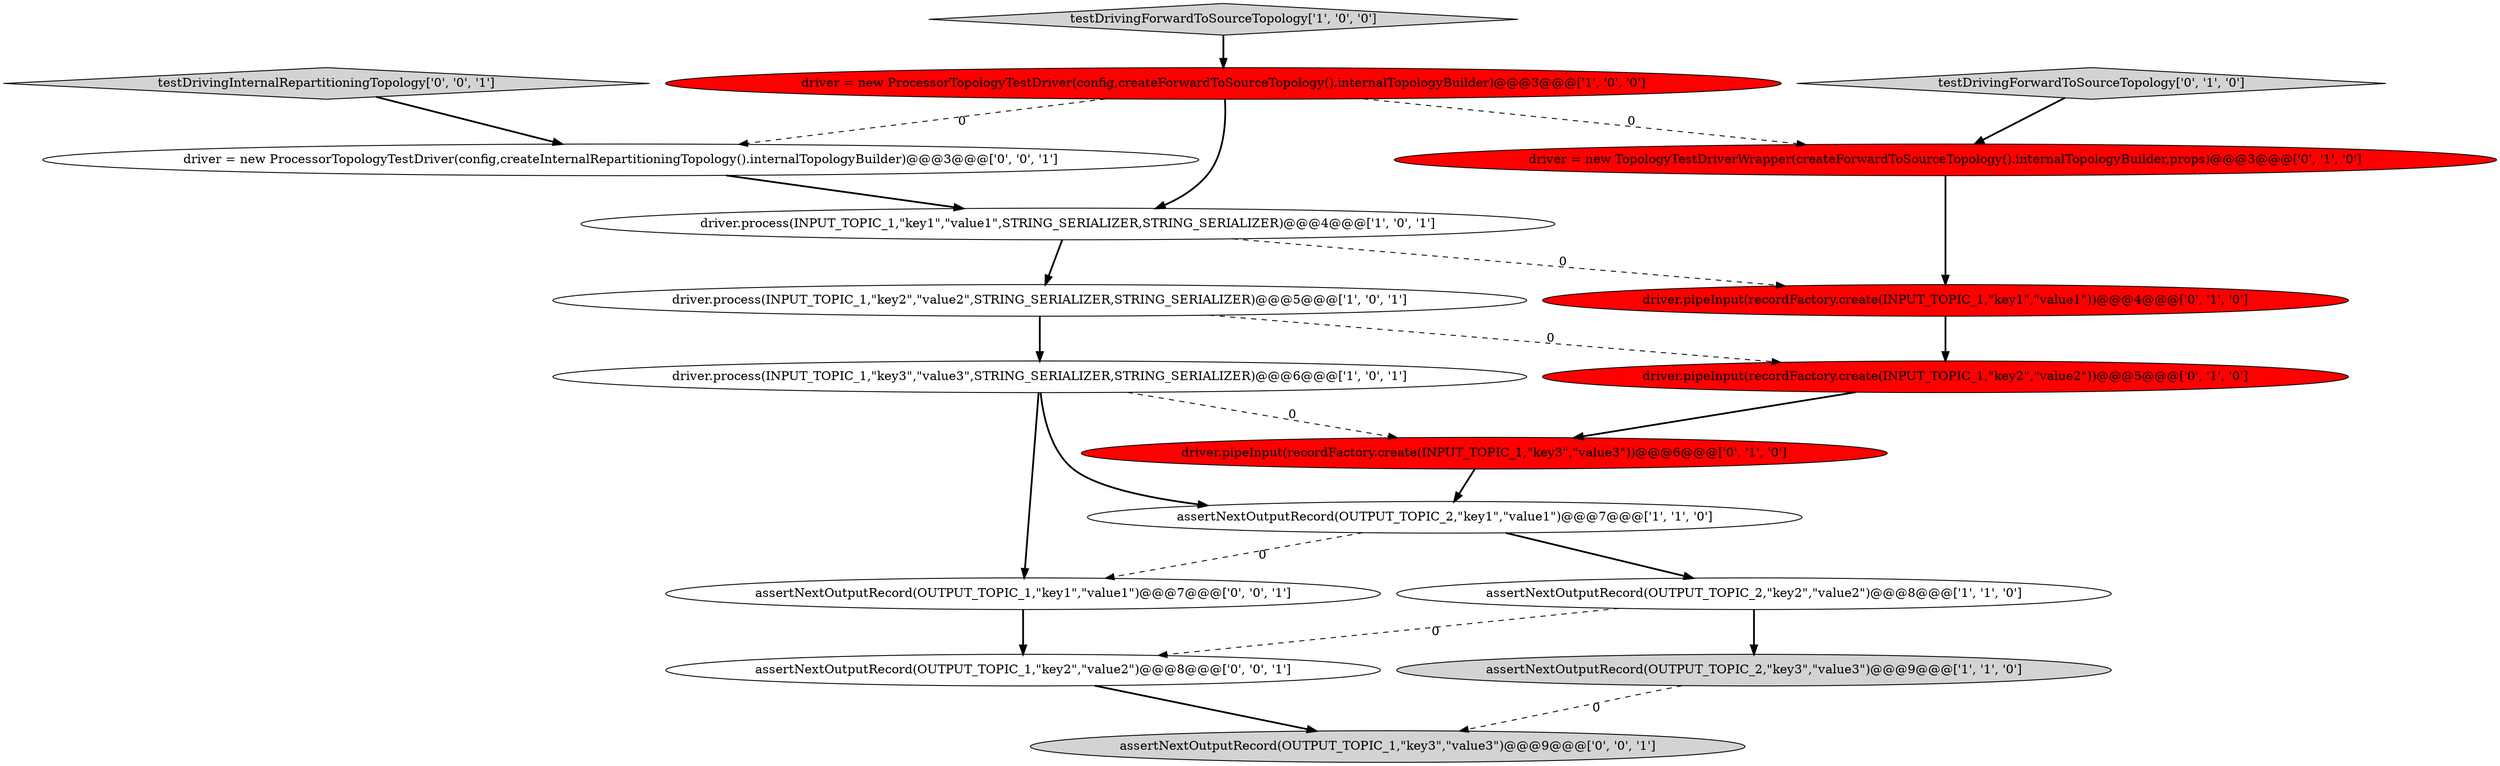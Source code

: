 digraph {
2 [style = filled, label = "assertNextOutputRecord(OUTPUT_TOPIC_2,\"key3\",\"value3\")@@@9@@@['1', '1', '0']", fillcolor = lightgray, shape = ellipse image = "AAA0AAABBB1BBB"];
15 [style = filled, label = "testDrivingInternalRepartitioningTopology['0', '0', '1']", fillcolor = lightgray, shape = diamond image = "AAA0AAABBB3BBB"];
4 [style = filled, label = "driver = new ProcessorTopologyTestDriver(config,createForwardToSourceTopology().internalTopologyBuilder)@@@3@@@['1', '0', '0']", fillcolor = red, shape = ellipse image = "AAA1AAABBB1BBB"];
1 [style = filled, label = "driver.process(INPUT_TOPIC_1,\"key1\",\"value1\",STRING_SERIALIZER,STRING_SERIALIZER)@@@4@@@['1', '0', '1']", fillcolor = white, shape = ellipse image = "AAA0AAABBB1BBB"];
0 [style = filled, label = "driver.process(INPUT_TOPIC_1,\"key3\",\"value3\",STRING_SERIALIZER,STRING_SERIALIZER)@@@6@@@['1', '0', '1']", fillcolor = white, shape = ellipse image = "AAA0AAABBB1BBB"];
10 [style = filled, label = "driver.pipeInput(recordFactory.create(INPUT_TOPIC_1,\"key1\",\"value1\"))@@@4@@@['0', '1', '0']", fillcolor = red, shape = ellipse image = "AAA1AAABBB2BBB"];
12 [style = filled, label = "driver.pipeInput(recordFactory.create(INPUT_TOPIC_1,\"key3\",\"value3\"))@@@6@@@['0', '1', '0']", fillcolor = red, shape = ellipse image = "AAA1AAABBB2BBB"];
13 [style = filled, label = "driver = new ProcessorTopologyTestDriver(config,createInternalRepartitioningTopology().internalTopologyBuilder)@@@3@@@['0', '0', '1']", fillcolor = white, shape = ellipse image = "AAA0AAABBB3BBB"];
16 [style = filled, label = "assertNextOutputRecord(OUTPUT_TOPIC_1,\"key1\",\"value1\")@@@7@@@['0', '0', '1']", fillcolor = white, shape = ellipse image = "AAA0AAABBB3BBB"];
5 [style = filled, label = "testDrivingForwardToSourceTopology['1', '0', '0']", fillcolor = lightgray, shape = diamond image = "AAA0AAABBB1BBB"];
8 [style = filled, label = "driver = new TopologyTestDriverWrapper(createForwardToSourceTopology().internalTopologyBuilder,props)@@@3@@@['0', '1', '0']", fillcolor = red, shape = ellipse image = "AAA1AAABBB2BBB"];
17 [style = filled, label = "assertNextOutputRecord(OUTPUT_TOPIC_1,\"key2\",\"value2\")@@@8@@@['0', '0', '1']", fillcolor = white, shape = ellipse image = "AAA0AAABBB3BBB"];
7 [style = filled, label = "driver.process(INPUT_TOPIC_1,\"key2\",\"value2\",STRING_SERIALIZER,STRING_SERIALIZER)@@@5@@@['1', '0', '1']", fillcolor = white, shape = ellipse image = "AAA0AAABBB1BBB"];
11 [style = filled, label = "driver.pipeInput(recordFactory.create(INPUT_TOPIC_1,\"key2\",\"value2\"))@@@5@@@['0', '1', '0']", fillcolor = red, shape = ellipse image = "AAA1AAABBB2BBB"];
14 [style = filled, label = "assertNextOutputRecord(OUTPUT_TOPIC_1,\"key3\",\"value3\")@@@9@@@['0', '0', '1']", fillcolor = lightgray, shape = ellipse image = "AAA0AAABBB3BBB"];
6 [style = filled, label = "assertNextOutputRecord(OUTPUT_TOPIC_2,\"key1\",\"value1\")@@@7@@@['1', '1', '0']", fillcolor = white, shape = ellipse image = "AAA0AAABBB1BBB"];
9 [style = filled, label = "testDrivingForwardToSourceTopology['0', '1', '0']", fillcolor = lightgray, shape = diamond image = "AAA0AAABBB2BBB"];
3 [style = filled, label = "assertNextOutputRecord(OUTPUT_TOPIC_2,\"key2\",\"value2\")@@@8@@@['1', '1', '0']", fillcolor = white, shape = ellipse image = "AAA0AAABBB1BBB"];
6->3 [style = bold, label=""];
8->10 [style = bold, label=""];
0->16 [style = bold, label=""];
15->13 [style = bold, label=""];
3->17 [style = dashed, label="0"];
0->6 [style = bold, label=""];
7->11 [style = dashed, label="0"];
7->0 [style = bold, label=""];
11->12 [style = bold, label=""];
1->10 [style = dashed, label="0"];
16->17 [style = bold, label=""];
0->12 [style = dashed, label="0"];
9->8 [style = bold, label=""];
12->6 [style = bold, label=""];
1->7 [style = bold, label=""];
13->1 [style = bold, label=""];
6->16 [style = dashed, label="0"];
2->14 [style = dashed, label="0"];
3->2 [style = bold, label=""];
17->14 [style = bold, label=""];
5->4 [style = bold, label=""];
4->8 [style = dashed, label="0"];
4->1 [style = bold, label=""];
4->13 [style = dashed, label="0"];
10->11 [style = bold, label=""];
}
